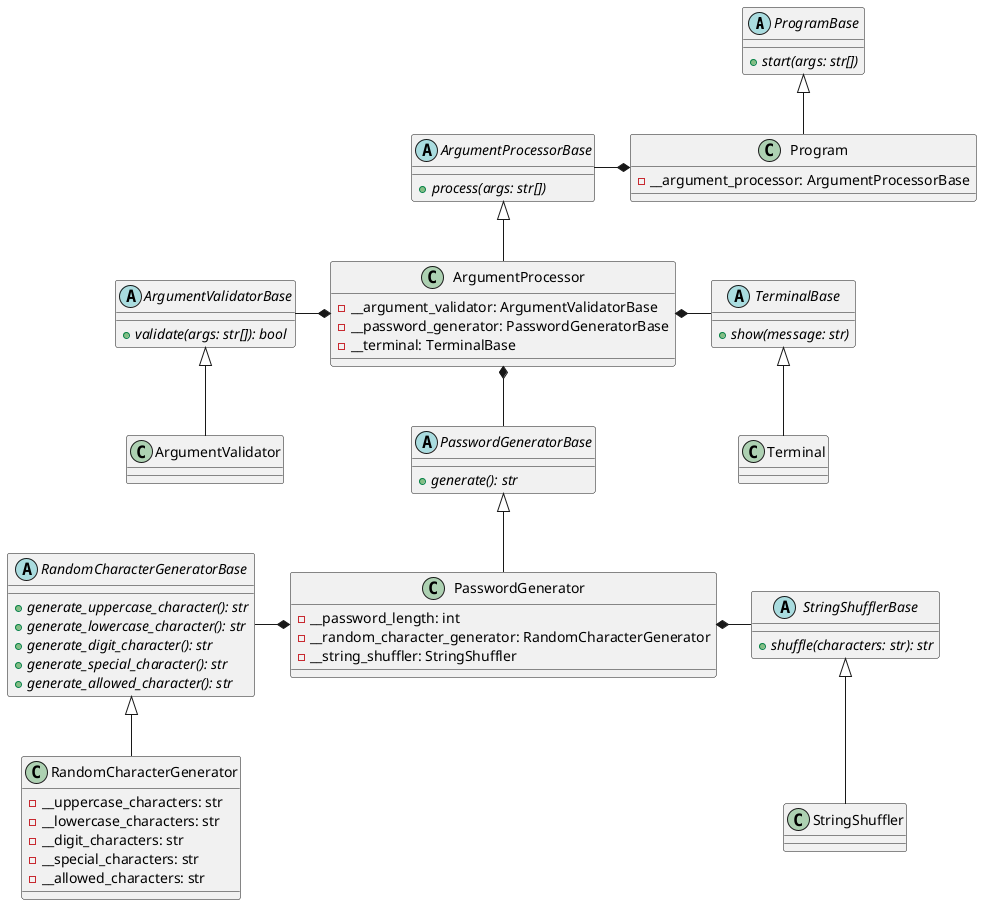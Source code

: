 @startuml class
abstract class ProgramBase {
    + {abstract} start(args: str[])
}

class Program {
    - __argument_processor: ArgumentProcessorBase
}

abstract class ArgumentValidatorBase {
    + {abstract} validate(args: str[]): bool
}

class ArgumentValidator {
}

abstract class ArgumentProcessorBase {
    + {abstract} process(args: str[])
}

class ArgumentProcessor {
    - __argument_validator: ArgumentValidatorBase
    - __password_generator: PasswordGeneratorBase
    - __terminal: TerminalBase
}

abstract class TerminalBase {
    + {abstract} show(message: str)
}

class Terminal {
}

abstract class PasswordGeneratorBase {
    + {abstract} generate(): str
}

class PasswordGenerator {
    - __password_length: int
    - __random_character_generator: RandomCharacterGenerator
    - __string_shuffler: StringShuffler
}

abstract class RandomCharacterGeneratorBase {
    + {abstract} generate_uppercase_character(): str
    + {abstract} generate_lowercase_character(): str
    + {abstract} generate_digit_character(): str
    + {abstract} generate_special_character(): str
    + {abstract} generate_allowed_character(): str
}

class RandomCharacterGenerator {
    - __uppercase_characters: str
    - __lowercase_characters: str
    - __digit_characters: str
    - __special_characters: str
    - __allowed_characters: str
}

abstract class StringShufflerBase {
    + {abstract} shuffle(characters: str): str
}

class StringShuffler {
}

ArgumentValidatorBase <|-- ArgumentValidator
ArgumentProcessorBase <|-- ArgumentProcessor
TerminalBase <|-- Terminal
PasswordGeneratorBase <|-- PasswordGenerator
RandomCharacterGeneratorBase <|-- RandomCharacterGenerator
StringShufflerBase <|-- StringShuffler
ProgramBase <|-- Program

Program *--l ArgumentProcessorBase

ArgumentProcessor *--l ArgumentValidatorBase
ArgumentProcessor *--d PasswordGeneratorBase
ArgumentProcessor *--r TerminalBase

PasswordGenerator *--l RandomCharacterGeneratorBase
PasswordGenerator *--r StringShufflerBase
@enduml